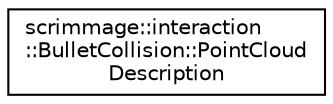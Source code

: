 digraph "Graphical Class Hierarchy"
{
 // LATEX_PDF_SIZE
  edge [fontname="Helvetica",fontsize="10",labelfontname="Helvetica",labelfontsize="10"];
  node [fontname="Helvetica",fontsize="10",shape=record];
  rankdir="LR";
  Node0 [label="scrimmage::interaction\l::BulletCollision::PointCloud\lDescription",height=0.2,width=0.4,color="black", fillcolor="white", style="filled",URL="$structscrimmage_1_1interaction_1_1BulletCollision_1_1PointCloudDescription.html",tooltip=" "];
}
